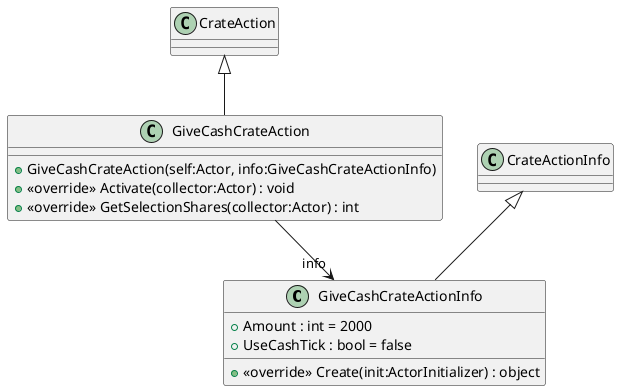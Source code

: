@startuml
class GiveCashCrateActionInfo {
    + Amount : int = 2000
    + UseCashTick : bool = false
    + <<override>> Create(init:ActorInitializer) : object
}
class GiveCashCrateAction {
    + GiveCashCrateAction(self:Actor, info:GiveCashCrateActionInfo)
    + <<override>> Activate(collector:Actor) : void
    + <<override>> GetSelectionShares(collector:Actor) : int
}
CrateActionInfo <|-- GiveCashCrateActionInfo
CrateAction <|-- GiveCashCrateAction
GiveCashCrateAction --> "info" GiveCashCrateActionInfo
@enduml
